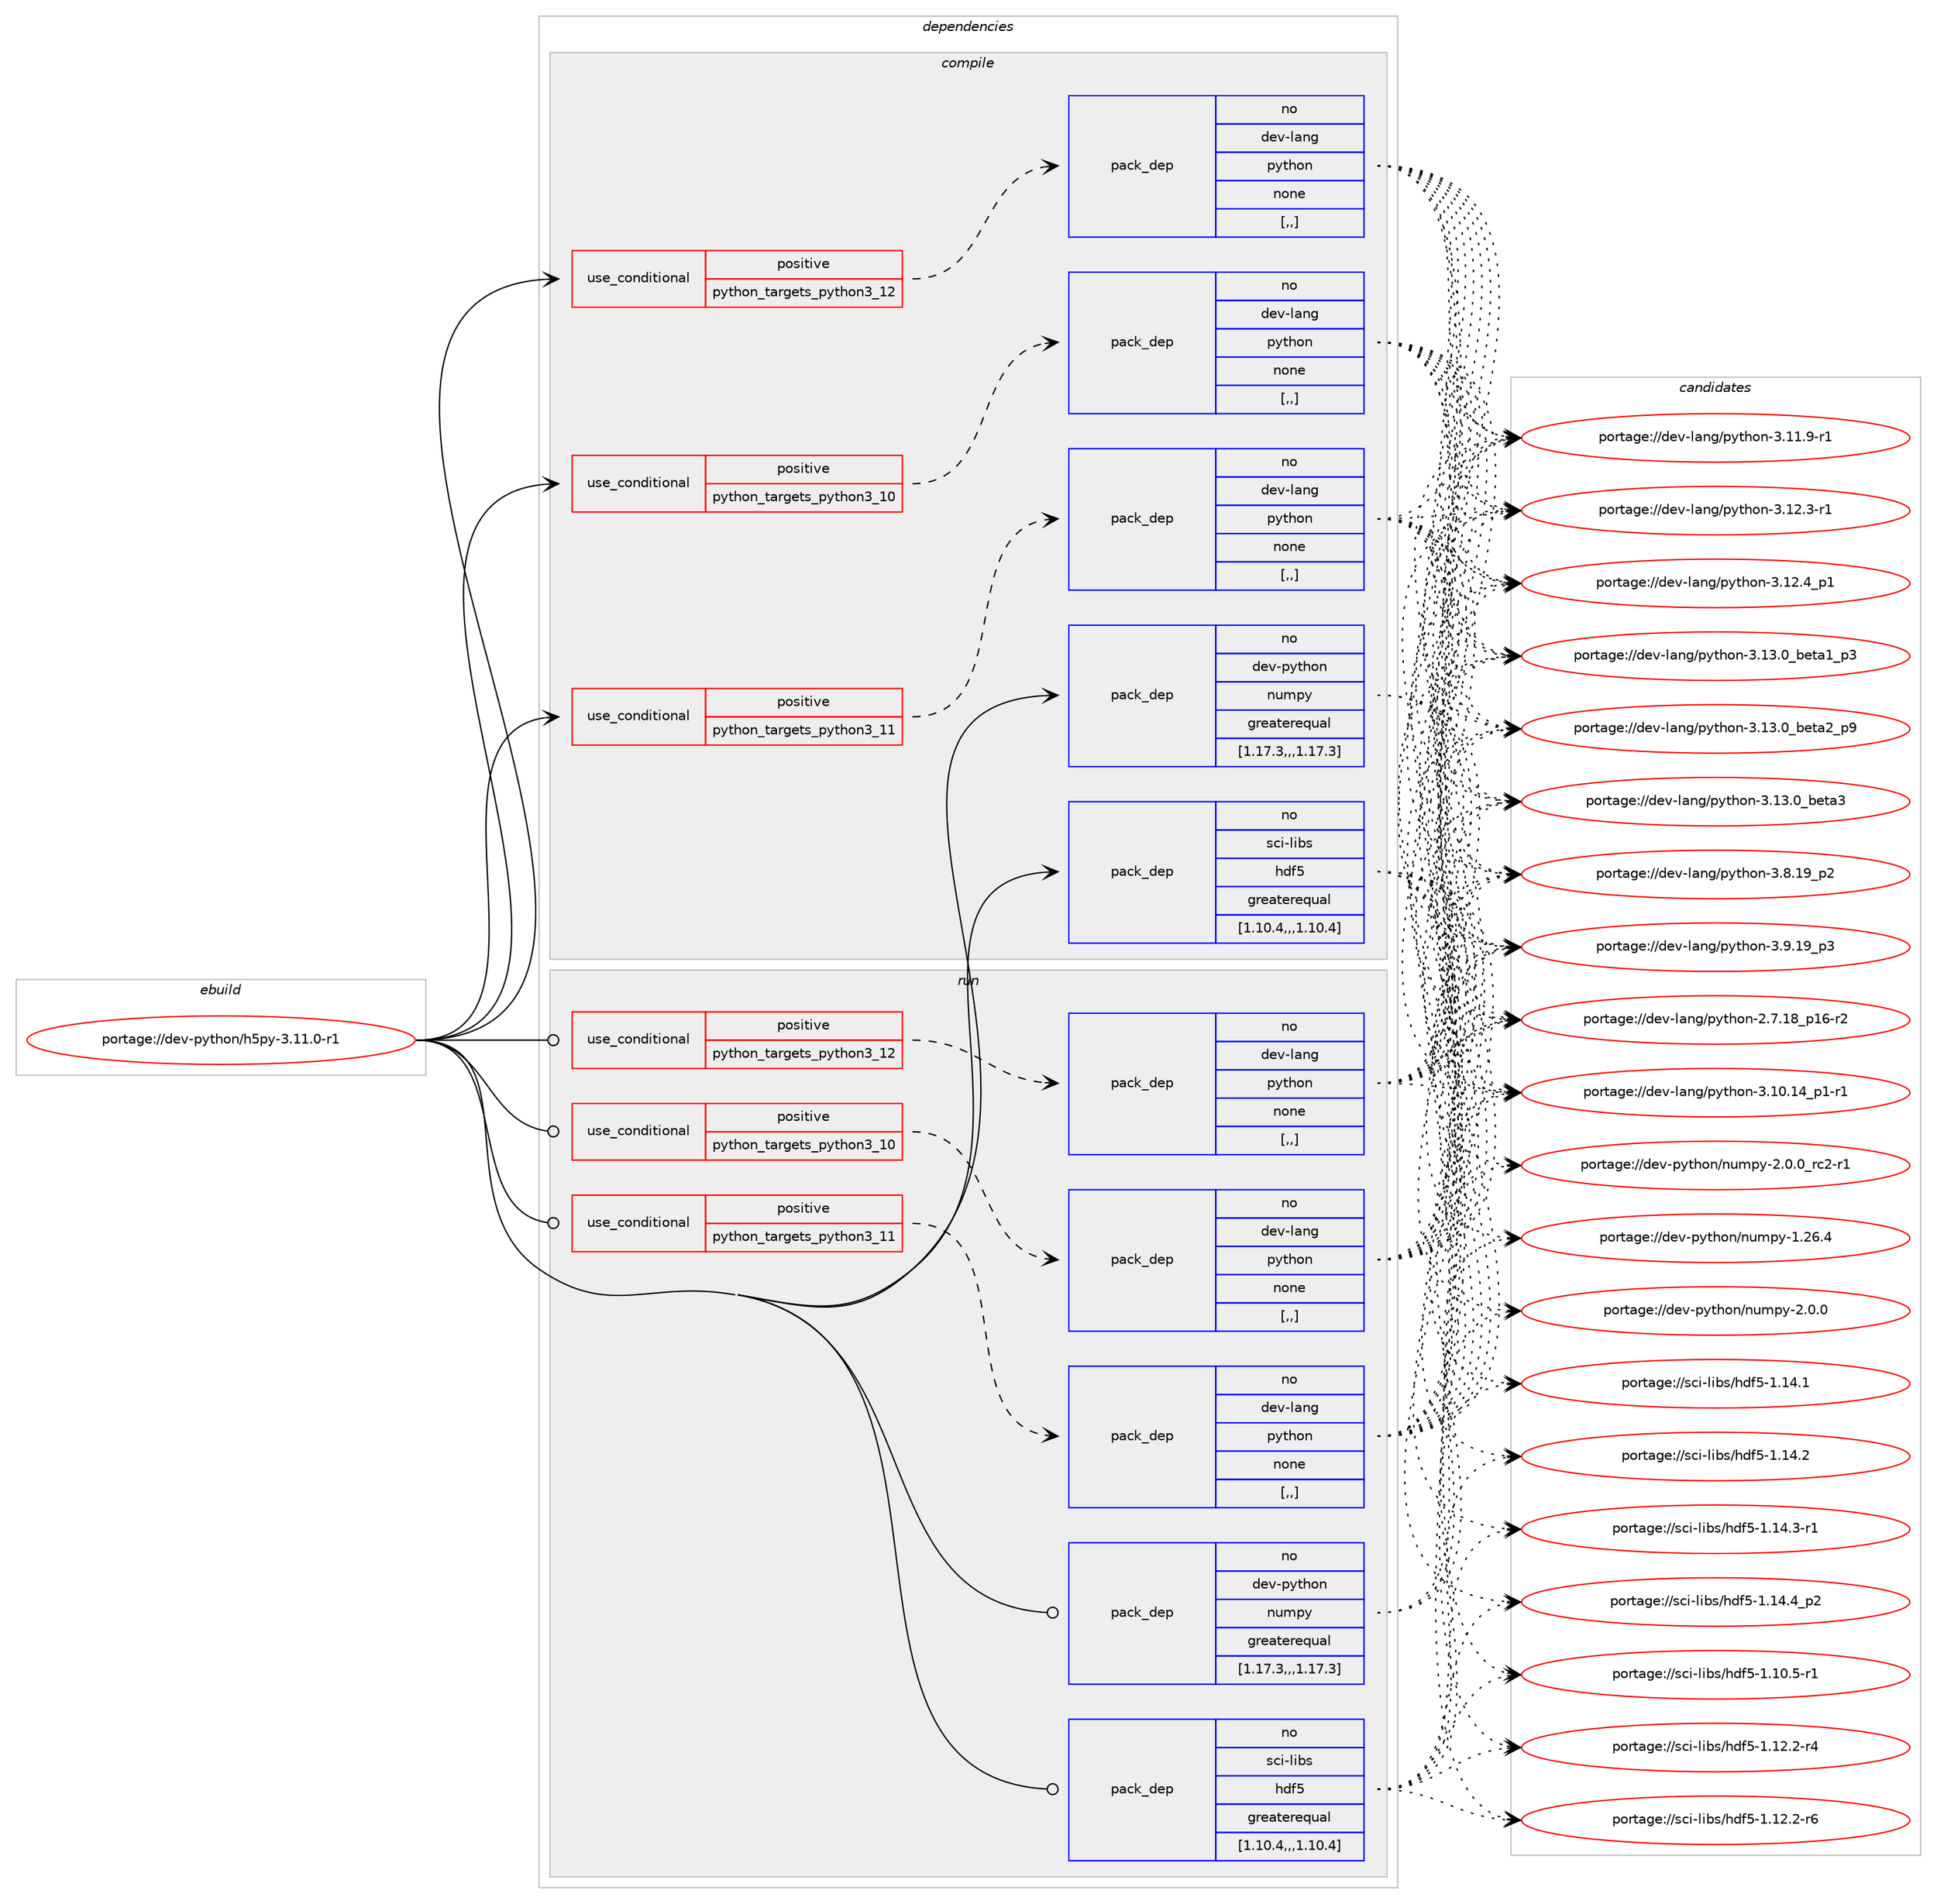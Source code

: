digraph prolog {

# *************
# Graph options
# *************

newrank=true;
concentrate=true;
compound=true;
graph [rankdir=LR,fontname=Helvetica,fontsize=10,ranksep=1.5];#, ranksep=2.5, nodesep=0.2];
edge  [arrowhead=vee];
node  [fontname=Helvetica,fontsize=10];

# **********
# The ebuild
# **********

subgraph cluster_leftcol {
color=gray;
rank=same;
label=<<i>ebuild</i>>;
id [label="portage://dev-python/h5py-3.11.0-r1", color=red, width=4, href="../dev-python/h5py-3.11.0-r1.svg"];
}

# ****************
# The dependencies
# ****************

subgraph cluster_midcol {
color=gray;
label=<<i>dependencies</i>>;
subgraph cluster_compile {
fillcolor="#eeeeee";
style=filled;
label=<<i>compile</i>>;
subgraph cond32280 {
dependency143966 [label=<<TABLE BORDER="0" CELLBORDER="1" CELLSPACING="0" CELLPADDING="4"><TR><TD ROWSPAN="3" CELLPADDING="10">use_conditional</TD></TR><TR><TD>positive</TD></TR><TR><TD>python_targets_python3_10</TD></TR></TABLE>>, shape=none, color=red];
subgraph pack110471 {
dependency143967 [label=<<TABLE BORDER="0" CELLBORDER="1" CELLSPACING="0" CELLPADDING="4" WIDTH="220"><TR><TD ROWSPAN="6" CELLPADDING="30">pack_dep</TD></TR><TR><TD WIDTH="110">no</TD></TR><TR><TD>dev-lang</TD></TR><TR><TD>python</TD></TR><TR><TD>none</TD></TR><TR><TD>[,,]</TD></TR></TABLE>>, shape=none, color=blue];
}
dependency143966:e -> dependency143967:w [weight=20,style="dashed",arrowhead="vee"];
}
id:e -> dependency143966:w [weight=20,style="solid",arrowhead="vee"];
subgraph cond32281 {
dependency143968 [label=<<TABLE BORDER="0" CELLBORDER="1" CELLSPACING="0" CELLPADDING="4"><TR><TD ROWSPAN="3" CELLPADDING="10">use_conditional</TD></TR><TR><TD>positive</TD></TR><TR><TD>python_targets_python3_11</TD></TR></TABLE>>, shape=none, color=red];
subgraph pack110472 {
dependency143969 [label=<<TABLE BORDER="0" CELLBORDER="1" CELLSPACING="0" CELLPADDING="4" WIDTH="220"><TR><TD ROWSPAN="6" CELLPADDING="30">pack_dep</TD></TR><TR><TD WIDTH="110">no</TD></TR><TR><TD>dev-lang</TD></TR><TR><TD>python</TD></TR><TR><TD>none</TD></TR><TR><TD>[,,]</TD></TR></TABLE>>, shape=none, color=blue];
}
dependency143968:e -> dependency143969:w [weight=20,style="dashed",arrowhead="vee"];
}
id:e -> dependency143968:w [weight=20,style="solid",arrowhead="vee"];
subgraph cond32282 {
dependency143970 [label=<<TABLE BORDER="0" CELLBORDER="1" CELLSPACING="0" CELLPADDING="4"><TR><TD ROWSPAN="3" CELLPADDING="10">use_conditional</TD></TR><TR><TD>positive</TD></TR><TR><TD>python_targets_python3_12</TD></TR></TABLE>>, shape=none, color=red];
subgraph pack110473 {
dependency143971 [label=<<TABLE BORDER="0" CELLBORDER="1" CELLSPACING="0" CELLPADDING="4" WIDTH="220"><TR><TD ROWSPAN="6" CELLPADDING="30">pack_dep</TD></TR><TR><TD WIDTH="110">no</TD></TR><TR><TD>dev-lang</TD></TR><TR><TD>python</TD></TR><TR><TD>none</TD></TR><TR><TD>[,,]</TD></TR></TABLE>>, shape=none, color=blue];
}
dependency143970:e -> dependency143971:w [weight=20,style="dashed",arrowhead="vee"];
}
id:e -> dependency143970:w [weight=20,style="solid",arrowhead="vee"];
subgraph pack110474 {
dependency143972 [label=<<TABLE BORDER="0" CELLBORDER="1" CELLSPACING="0" CELLPADDING="4" WIDTH="220"><TR><TD ROWSPAN="6" CELLPADDING="30">pack_dep</TD></TR><TR><TD WIDTH="110">no</TD></TR><TR><TD>dev-python</TD></TR><TR><TD>numpy</TD></TR><TR><TD>greaterequal</TD></TR><TR><TD>[1.17.3,,,1.17.3]</TD></TR></TABLE>>, shape=none, color=blue];
}
id:e -> dependency143972:w [weight=20,style="solid",arrowhead="vee"];
subgraph pack110475 {
dependency143973 [label=<<TABLE BORDER="0" CELLBORDER="1" CELLSPACING="0" CELLPADDING="4" WIDTH="220"><TR><TD ROWSPAN="6" CELLPADDING="30">pack_dep</TD></TR><TR><TD WIDTH="110">no</TD></TR><TR><TD>sci-libs</TD></TR><TR><TD>hdf5</TD></TR><TR><TD>greaterequal</TD></TR><TR><TD>[1.10.4,,,1.10.4]</TD></TR></TABLE>>, shape=none, color=blue];
}
id:e -> dependency143973:w [weight=20,style="solid",arrowhead="vee"];
}
subgraph cluster_compileandrun {
fillcolor="#eeeeee";
style=filled;
label=<<i>compile and run</i>>;
}
subgraph cluster_run {
fillcolor="#eeeeee";
style=filled;
label=<<i>run</i>>;
subgraph cond32283 {
dependency143974 [label=<<TABLE BORDER="0" CELLBORDER="1" CELLSPACING="0" CELLPADDING="4"><TR><TD ROWSPAN="3" CELLPADDING="10">use_conditional</TD></TR><TR><TD>positive</TD></TR><TR><TD>python_targets_python3_10</TD></TR></TABLE>>, shape=none, color=red];
subgraph pack110476 {
dependency143975 [label=<<TABLE BORDER="0" CELLBORDER="1" CELLSPACING="0" CELLPADDING="4" WIDTH="220"><TR><TD ROWSPAN="6" CELLPADDING="30">pack_dep</TD></TR><TR><TD WIDTH="110">no</TD></TR><TR><TD>dev-lang</TD></TR><TR><TD>python</TD></TR><TR><TD>none</TD></TR><TR><TD>[,,]</TD></TR></TABLE>>, shape=none, color=blue];
}
dependency143974:e -> dependency143975:w [weight=20,style="dashed",arrowhead="vee"];
}
id:e -> dependency143974:w [weight=20,style="solid",arrowhead="odot"];
subgraph cond32284 {
dependency143976 [label=<<TABLE BORDER="0" CELLBORDER="1" CELLSPACING="0" CELLPADDING="4"><TR><TD ROWSPAN="3" CELLPADDING="10">use_conditional</TD></TR><TR><TD>positive</TD></TR><TR><TD>python_targets_python3_11</TD></TR></TABLE>>, shape=none, color=red];
subgraph pack110477 {
dependency143977 [label=<<TABLE BORDER="0" CELLBORDER="1" CELLSPACING="0" CELLPADDING="4" WIDTH="220"><TR><TD ROWSPAN="6" CELLPADDING="30">pack_dep</TD></TR><TR><TD WIDTH="110">no</TD></TR><TR><TD>dev-lang</TD></TR><TR><TD>python</TD></TR><TR><TD>none</TD></TR><TR><TD>[,,]</TD></TR></TABLE>>, shape=none, color=blue];
}
dependency143976:e -> dependency143977:w [weight=20,style="dashed",arrowhead="vee"];
}
id:e -> dependency143976:w [weight=20,style="solid",arrowhead="odot"];
subgraph cond32285 {
dependency143978 [label=<<TABLE BORDER="0" CELLBORDER="1" CELLSPACING="0" CELLPADDING="4"><TR><TD ROWSPAN="3" CELLPADDING="10">use_conditional</TD></TR><TR><TD>positive</TD></TR><TR><TD>python_targets_python3_12</TD></TR></TABLE>>, shape=none, color=red];
subgraph pack110478 {
dependency143979 [label=<<TABLE BORDER="0" CELLBORDER="1" CELLSPACING="0" CELLPADDING="4" WIDTH="220"><TR><TD ROWSPAN="6" CELLPADDING="30">pack_dep</TD></TR><TR><TD WIDTH="110">no</TD></TR><TR><TD>dev-lang</TD></TR><TR><TD>python</TD></TR><TR><TD>none</TD></TR><TR><TD>[,,]</TD></TR></TABLE>>, shape=none, color=blue];
}
dependency143978:e -> dependency143979:w [weight=20,style="dashed",arrowhead="vee"];
}
id:e -> dependency143978:w [weight=20,style="solid",arrowhead="odot"];
subgraph pack110479 {
dependency143980 [label=<<TABLE BORDER="0" CELLBORDER="1" CELLSPACING="0" CELLPADDING="4" WIDTH="220"><TR><TD ROWSPAN="6" CELLPADDING="30">pack_dep</TD></TR><TR><TD WIDTH="110">no</TD></TR><TR><TD>dev-python</TD></TR><TR><TD>numpy</TD></TR><TR><TD>greaterequal</TD></TR><TR><TD>[1.17.3,,,1.17.3]</TD></TR></TABLE>>, shape=none, color=blue];
}
id:e -> dependency143980:w [weight=20,style="solid",arrowhead="odot"];
subgraph pack110480 {
dependency143981 [label=<<TABLE BORDER="0" CELLBORDER="1" CELLSPACING="0" CELLPADDING="4" WIDTH="220"><TR><TD ROWSPAN="6" CELLPADDING="30">pack_dep</TD></TR><TR><TD WIDTH="110">no</TD></TR><TR><TD>sci-libs</TD></TR><TR><TD>hdf5</TD></TR><TR><TD>greaterequal</TD></TR><TR><TD>[1.10.4,,,1.10.4]</TD></TR></TABLE>>, shape=none, color=blue];
}
id:e -> dependency143981:w [weight=20,style="solid",arrowhead="odot"];
}
}

# **************
# The candidates
# **************

subgraph cluster_choices {
rank=same;
color=gray;
label=<<i>candidates</i>>;

subgraph choice110471 {
color=black;
nodesep=1;
choice100101118451089711010347112121116104111110455046554649569511249544511450 [label="portage://dev-lang/python-2.7.18_p16-r2", color=red, width=4,href="../dev-lang/python-2.7.18_p16-r2.svg"];
choice100101118451089711010347112121116104111110455146494846495295112494511449 [label="portage://dev-lang/python-3.10.14_p1-r1", color=red, width=4,href="../dev-lang/python-3.10.14_p1-r1.svg"];
choice100101118451089711010347112121116104111110455146494946574511449 [label="portage://dev-lang/python-3.11.9-r1", color=red, width=4,href="../dev-lang/python-3.11.9-r1.svg"];
choice100101118451089711010347112121116104111110455146495046514511449 [label="portage://dev-lang/python-3.12.3-r1", color=red, width=4,href="../dev-lang/python-3.12.3-r1.svg"];
choice100101118451089711010347112121116104111110455146495046529511249 [label="portage://dev-lang/python-3.12.4_p1", color=red, width=4,href="../dev-lang/python-3.12.4_p1.svg"];
choice10010111845108971101034711212111610411111045514649514648959810111697499511251 [label="portage://dev-lang/python-3.13.0_beta1_p3", color=red, width=4,href="../dev-lang/python-3.13.0_beta1_p3.svg"];
choice10010111845108971101034711212111610411111045514649514648959810111697509511257 [label="portage://dev-lang/python-3.13.0_beta2_p9", color=red, width=4,href="../dev-lang/python-3.13.0_beta2_p9.svg"];
choice1001011184510897110103471121211161041111104551464951464895981011169751 [label="portage://dev-lang/python-3.13.0_beta3", color=red, width=4,href="../dev-lang/python-3.13.0_beta3.svg"];
choice100101118451089711010347112121116104111110455146564649579511250 [label="portage://dev-lang/python-3.8.19_p2", color=red, width=4,href="../dev-lang/python-3.8.19_p2.svg"];
choice100101118451089711010347112121116104111110455146574649579511251 [label="portage://dev-lang/python-3.9.19_p3", color=red, width=4,href="../dev-lang/python-3.9.19_p3.svg"];
dependency143967:e -> choice100101118451089711010347112121116104111110455046554649569511249544511450:w [style=dotted,weight="100"];
dependency143967:e -> choice100101118451089711010347112121116104111110455146494846495295112494511449:w [style=dotted,weight="100"];
dependency143967:e -> choice100101118451089711010347112121116104111110455146494946574511449:w [style=dotted,weight="100"];
dependency143967:e -> choice100101118451089711010347112121116104111110455146495046514511449:w [style=dotted,weight="100"];
dependency143967:e -> choice100101118451089711010347112121116104111110455146495046529511249:w [style=dotted,weight="100"];
dependency143967:e -> choice10010111845108971101034711212111610411111045514649514648959810111697499511251:w [style=dotted,weight="100"];
dependency143967:e -> choice10010111845108971101034711212111610411111045514649514648959810111697509511257:w [style=dotted,weight="100"];
dependency143967:e -> choice1001011184510897110103471121211161041111104551464951464895981011169751:w [style=dotted,weight="100"];
dependency143967:e -> choice100101118451089711010347112121116104111110455146564649579511250:w [style=dotted,weight="100"];
dependency143967:e -> choice100101118451089711010347112121116104111110455146574649579511251:w [style=dotted,weight="100"];
}
subgraph choice110472 {
color=black;
nodesep=1;
choice100101118451089711010347112121116104111110455046554649569511249544511450 [label="portage://dev-lang/python-2.7.18_p16-r2", color=red, width=4,href="../dev-lang/python-2.7.18_p16-r2.svg"];
choice100101118451089711010347112121116104111110455146494846495295112494511449 [label="portage://dev-lang/python-3.10.14_p1-r1", color=red, width=4,href="../dev-lang/python-3.10.14_p1-r1.svg"];
choice100101118451089711010347112121116104111110455146494946574511449 [label="portage://dev-lang/python-3.11.9-r1", color=red, width=4,href="../dev-lang/python-3.11.9-r1.svg"];
choice100101118451089711010347112121116104111110455146495046514511449 [label="portage://dev-lang/python-3.12.3-r1", color=red, width=4,href="../dev-lang/python-3.12.3-r1.svg"];
choice100101118451089711010347112121116104111110455146495046529511249 [label="portage://dev-lang/python-3.12.4_p1", color=red, width=4,href="../dev-lang/python-3.12.4_p1.svg"];
choice10010111845108971101034711212111610411111045514649514648959810111697499511251 [label="portage://dev-lang/python-3.13.0_beta1_p3", color=red, width=4,href="../dev-lang/python-3.13.0_beta1_p3.svg"];
choice10010111845108971101034711212111610411111045514649514648959810111697509511257 [label="portage://dev-lang/python-3.13.0_beta2_p9", color=red, width=4,href="../dev-lang/python-3.13.0_beta2_p9.svg"];
choice1001011184510897110103471121211161041111104551464951464895981011169751 [label="portage://dev-lang/python-3.13.0_beta3", color=red, width=4,href="../dev-lang/python-3.13.0_beta3.svg"];
choice100101118451089711010347112121116104111110455146564649579511250 [label="portage://dev-lang/python-3.8.19_p2", color=red, width=4,href="../dev-lang/python-3.8.19_p2.svg"];
choice100101118451089711010347112121116104111110455146574649579511251 [label="portage://dev-lang/python-3.9.19_p3", color=red, width=4,href="../dev-lang/python-3.9.19_p3.svg"];
dependency143969:e -> choice100101118451089711010347112121116104111110455046554649569511249544511450:w [style=dotted,weight="100"];
dependency143969:e -> choice100101118451089711010347112121116104111110455146494846495295112494511449:w [style=dotted,weight="100"];
dependency143969:e -> choice100101118451089711010347112121116104111110455146494946574511449:w [style=dotted,weight="100"];
dependency143969:e -> choice100101118451089711010347112121116104111110455146495046514511449:w [style=dotted,weight="100"];
dependency143969:e -> choice100101118451089711010347112121116104111110455146495046529511249:w [style=dotted,weight="100"];
dependency143969:e -> choice10010111845108971101034711212111610411111045514649514648959810111697499511251:w [style=dotted,weight="100"];
dependency143969:e -> choice10010111845108971101034711212111610411111045514649514648959810111697509511257:w [style=dotted,weight="100"];
dependency143969:e -> choice1001011184510897110103471121211161041111104551464951464895981011169751:w [style=dotted,weight="100"];
dependency143969:e -> choice100101118451089711010347112121116104111110455146564649579511250:w [style=dotted,weight="100"];
dependency143969:e -> choice100101118451089711010347112121116104111110455146574649579511251:w [style=dotted,weight="100"];
}
subgraph choice110473 {
color=black;
nodesep=1;
choice100101118451089711010347112121116104111110455046554649569511249544511450 [label="portage://dev-lang/python-2.7.18_p16-r2", color=red, width=4,href="../dev-lang/python-2.7.18_p16-r2.svg"];
choice100101118451089711010347112121116104111110455146494846495295112494511449 [label="portage://dev-lang/python-3.10.14_p1-r1", color=red, width=4,href="../dev-lang/python-3.10.14_p1-r1.svg"];
choice100101118451089711010347112121116104111110455146494946574511449 [label="portage://dev-lang/python-3.11.9-r1", color=red, width=4,href="../dev-lang/python-3.11.9-r1.svg"];
choice100101118451089711010347112121116104111110455146495046514511449 [label="portage://dev-lang/python-3.12.3-r1", color=red, width=4,href="../dev-lang/python-3.12.3-r1.svg"];
choice100101118451089711010347112121116104111110455146495046529511249 [label="portage://dev-lang/python-3.12.4_p1", color=red, width=4,href="../dev-lang/python-3.12.4_p1.svg"];
choice10010111845108971101034711212111610411111045514649514648959810111697499511251 [label="portage://dev-lang/python-3.13.0_beta1_p3", color=red, width=4,href="../dev-lang/python-3.13.0_beta1_p3.svg"];
choice10010111845108971101034711212111610411111045514649514648959810111697509511257 [label="portage://dev-lang/python-3.13.0_beta2_p9", color=red, width=4,href="../dev-lang/python-3.13.0_beta2_p9.svg"];
choice1001011184510897110103471121211161041111104551464951464895981011169751 [label="portage://dev-lang/python-3.13.0_beta3", color=red, width=4,href="../dev-lang/python-3.13.0_beta3.svg"];
choice100101118451089711010347112121116104111110455146564649579511250 [label="portage://dev-lang/python-3.8.19_p2", color=red, width=4,href="../dev-lang/python-3.8.19_p2.svg"];
choice100101118451089711010347112121116104111110455146574649579511251 [label="portage://dev-lang/python-3.9.19_p3", color=red, width=4,href="../dev-lang/python-3.9.19_p3.svg"];
dependency143971:e -> choice100101118451089711010347112121116104111110455046554649569511249544511450:w [style=dotted,weight="100"];
dependency143971:e -> choice100101118451089711010347112121116104111110455146494846495295112494511449:w [style=dotted,weight="100"];
dependency143971:e -> choice100101118451089711010347112121116104111110455146494946574511449:w [style=dotted,weight="100"];
dependency143971:e -> choice100101118451089711010347112121116104111110455146495046514511449:w [style=dotted,weight="100"];
dependency143971:e -> choice100101118451089711010347112121116104111110455146495046529511249:w [style=dotted,weight="100"];
dependency143971:e -> choice10010111845108971101034711212111610411111045514649514648959810111697499511251:w [style=dotted,weight="100"];
dependency143971:e -> choice10010111845108971101034711212111610411111045514649514648959810111697509511257:w [style=dotted,weight="100"];
dependency143971:e -> choice1001011184510897110103471121211161041111104551464951464895981011169751:w [style=dotted,weight="100"];
dependency143971:e -> choice100101118451089711010347112121116104111110455146564649579511250:w [style=dotted,weight="100"];
dependency143971:e -> choice100101118451089711010347112121116104111110455146574649579511251:w [style=dotted,weight="100"];
}
subgraph choice110474 {
color=black;
nodesep=1;
choice100101118451121211161041111104711011710911212145494650544652 [label="portage://dev-python/numpy-1.26.4", color=red, width=4,href="../dev-python/numpy-1.26.4.svg"];
choice1001011184511212111610411111047110117109112121455046484648 [label="portage://dev-python/numpy-2.0.0", color=red, width=4,href="../dev-python/numpy-2.0.0.svg"];
choice10010111845112121116104111110471101171091121214550464846489511499504511449 [label="portage://dev-python/numpy-2.0.0_rc2-r1", color=red, width=4,href="../dev-python/numpy-2.0.0_rc2-r1.svg"];
dependency143972:e -> choice100101118451121211161041111104711011710911212145494650544652:w [style=dotted,weight="100"];
dependency143972:e -> choice1001011184511212111610411111047110117109112121455046484648:w [style=dotted,weight="100"];
dependency143972:e -> choice10010111845112121116104111110471101171091121214550464846489511499504511449:w [style=dotted,weight="100"];
}
subgraph choice110475 {
color=black;
nodesep=1;
choice1159910545108105981154710410010253454946494846534511449 [label="portage://sci-libs/hdf5-1.10.5-r1", color=red, width=4,href="../sci-libs/hdf5-1.10.5-r1.svg"];
choice1159910545108105981154710410010253454946495046504511452 [label="portage://sci-libs/hdf5-1.12.2-r4", color=red, width=4,href="../sci-libs/hdf5-1.12.2-r4.svg"];
choice1159910545108105981154710410010253454946495046504511454 [label="portage://sci-libs/hdf5-1.12.2-r6", color=red, width=4,href="../sci-libs/hdf5-1.12.2-r6.svg"];
choice115991054510810598115471041001025345494649524649 [label="portage://sci-libs/hdf5-1.14.1", color=red, width=4,href="../sci-libs/hdf5-1.14.1.svg"];
choice115991054510810598115471041001025345494649524650 [label="portage://sci-libs/hdf5-1.14.2", color=red, width=4,href="../sci-libs/hdf5-1.14.2.svg"];
choice1159910545108105981154710410010253454946495246514511449 [label="portage://sci-libs/hdf5-1.14.3-r1", color=red, width=4,href="../sci-libs/hdf5-1.14.3-r1.svg"];
choice1159910545108105981154710410010253454946495246529511250 [label="portage://sci-libs/hdf5-1.14.4_p2", color=red, width=4,href="../sci-libs/hdf5-1.14.4_p2.svg"];
dependency143973:e -> choice1159910545108105981154710410010253454946494846534511449:w [style=dotted,weight="100"];
dependency143973:e -> choice1159910545108105981154710410010253454946495046504511452:w [style=dotted,weight="100"];
dependency143973:e -> choice1159910545108105981154710410010253454946495046504511454:w [style=dotted,weight="100"];
dependency143973:e -> choice115991054510810598115471041001025345494649524649:w [style=dotted,weight="100"];
dependency143973:e -> choice115991054510810598115471041001025345494649524650:w [style=dotted,weight="100"];
dependency143973:e -> choice1159910545108105981154710410010253454946495246514511449:w [style=dotted,weight="100"];
dependency143973:e -> choice1159910545108105981154710410010253454946495246529511250:w [style=dotted,weight="100"];
}
subgraph choice110476 {
color=black;
nodesep=1;
choice100101118451089711010347112121116104111110455046554649569511249544511450 [label="portage://dev-lang/python-2.7.18_p16-r2", color=red, width=4,href="../dev-lang/python-2.7.18_p16-r2.svg"];
choice100101118451089711010347112121116104111110455146494846495295112494511449 [label="portage://dev-lang/python-3.10.14_p1-r1", color=red, width=4,href="../dev-lang/python-3.10.14_p1-r1.svg"];
choice100101118451089711010347112121116104111110455146494946574511449 [label="portage://dev-lang/python-3.11.9-r1", color=red, width=4,href="../dev-lang/python-3.11.9-r1.svg"];
choice100101118451089711010347112121116104111110455146495046514511449 [label="portage://dev-lang/python-3.12.3-r1", color=red, width=4,href="../dev-lang/python-3.12.3-r1.svg"];
choice100101118451089711010347112121116104111110455146495046529511249 [label="portage://dev-lang/python-3.12.4_p1", color=red, width=4,href="../dev-lang/python-3.12.4_p1.svg"];
choice10010111845108971101034711212111610411111045514649514648959810111697499511251 [label="portage://dev-lang/python-3.13.0_beta1_p3", color=red, width=4,href="../dev-lang/python-3.13.0_beta1_p3.svg"];
choice10010111845108971101034711212111610411111045514649514648959810111697509511257 [label="portage://dev-lang/python-3.13.0_beta2_p9", color=red, width=4,href="../dev-lang/python-3.13.0_beta2_p9.svg"];
choice1001011184510897110103471121211161041111104551464951464895981011169751 [label="portage://dev-lang/python-3.13.0_beta3", color=red, width=4,href="../dev-lang/python-3.13.0_beta3.svg"];
choice100101118451089711010347112121116104111110455146564649579511250 [label="portage://dev-lang/python-3.8.19_p2", color=red, width=4,href="../dev-lang/python-3.8.19_p2.svg"];
choice100101118451089711010347112121116104111110455146574649579511251 [label="portage://dev-lang/python-3.9.19_p3", color=red, width=4,href="../dev-lang/python-3.9.19_p3.svg"];
dependency143975:e -> choice100101118451089711010347112121116104111110455046554649569511249544511450:w [style=dotted,weight="100"];
dependency143975:e -> choice100101118451089711010347112121116104111110455146494846495295112494511449:w [style=dotted,weight="100"];
dependency143975:e -> choice100101118451089711010347112121116104111110455146494946574511449:w [style=dotted,weight="100"];
dependency143975:e -> choice100101118451089711010347112121116104111110455146495046514511449:w [style=dotted,weight="100"];
dependency143975:e -> choice100101118451089711010347112121116104111110455146495046529511249:w [style=dotted,weight="100"];
dependency143975:e -> choice10010111845108971101034711212111610411111045514649514648959810111697499511251:w [style=dotted,weight="100"];
dependency143975:e -> choice10010111845108971101034711212111610411111045514649514648959810111697509511257:w [style=dotted,weight="100"];
dependency143975:e -> choice1001011184510897110103471121211161041111104551464951464895981011169751:w [style=dotted,weight="100"];
dependency143975:e -> choice100101118451089711010347112121116104111110455146564649579511250:w [style=dotted,weight="100"];
dependency143975:e -> choice100101118451089711010347112121116104111110455146574649579511251:w [style=dotted,weight="100"];
}
subgraph choice110477 {
color=black;
nodesep=1;
choice100101118451089711010347112121116104111110455046554649569511249544511450 [label="portage://dev-lang/python-2.7.18_p16-r2", color=red, width=4,href="../dev-lang/python-2.7.18_p16-r2.svg"];
choice100101118451089711010347112121116104111110455146494846495295112494511449 [label="portage://dev-lang/python-3.10.14_p1-r1", color=red, width=4,href="../dev-lang/python-3.10.14_p1-r1.svg"];
choice100101118451089711010347112121116104111110455146494946574511449 [label="portage://dev-lang/python-3.11.9-r1", color=red, width=4,href="../dev-lang/python-3.11.9-r1.svg"];
choice100101118451089711010347112121116104111110455146495046514511449 [label="portage://dev-lang/python-3.12.3-r1", color=red, width=4,href="../dev-lang/python-3.12.3-r1.svg"];
choice100101118451089711010347112121116104111110455146495046529511249 [label="portage://dev-lang/python-3.12.4_p1", color=red, width=4,href="../dev-lang/python-3.12.4_p1.svg"];
choice10010111845108971101034711212111610411111045514649514648959810111697499511251 [label="portage://dev-lang/python-3.13.0_beta1_p3", color=red, width=4,href="../dev-lang/python-3.13.0_beta1_p3.svg"];
choice10010111845108971101034711212111610411111045514649514648959810111697509511257 [label="portage://dev-lang/python-3.13.0_beta2_p9", color=red, width=4,href="../dev-lang/python-3.13.0_beta2_p9.svg"];
choice1001011184510897110103471121211161041111104551464951464895981011169751 [label="portage://dev-lang/python-3.13.0_beta3", color=red, width=4,href="../dev-lang/python-3.13.0_beta3.svg"];
choice100101118451089711010347112121116104111110455146564649579511250 [label="portage://dev-lang/python-3.8.19_p2", color=red, width=4,href="../dev-lang/python-3.8.19_p2.svg"];
choice100101118451089711010347112121116104111110455146574649579511251 [label="portage://dev-lang/python-3.9.19_p3", color=red, width=4,href="../dev-lang/python-3.9.19_p3.svg"];
dependency143977:e -> choice100101118451089711010347112121116104111110455046554649569511249544511450:w [style=dotted,weight="100"];
dependency143977:e -> choice100101118451089711010347112121116104111110455146494846495295112494511449:w [style=dotted,weight="100"];
dependency143977:e -> choice100101118451089711010347112121116104111110455146494946574511449:w [style=dotted,weight="100"];
dependency143977:e -> choice100101118451089711010347112121116104111110455146495046514511449:w [style=dotted,weight="100"];
dependency143977:e -> choice100101118451089711010347112121116104111110455146495046529511249:w [style=dotted,weight="100"];
dependency143977:e -> choice10010111845108971101034711212111610411111045514649514648959810111697499511251:w [style=dotted,weight="100"];
dependency143977:e -> choice10010111845108971101034711212111610411111045514649514648959810111697509511257:w [style=dotted,weight="100"];
dependency143977:e -> choice1001011184510897110103471121211161041111104551464951464895981011169751:w [style=dotted,weight="100"];
dependency143977:e -> choice100101118451089711010347112121116104111110455146564649579511250:w [style=dotted,weight="100"];
dependency143977:e -> choice100101118451089711010347112121116104111110455146574649579511251:w [style=dotted,weight="100"];
}
subgraph choice110478 {
color=black;
nodesep=1;
choice100101118451089711010347112121116104111110455046554649569511249544511450 [label="portage://dev-lang/python-2.7.18_p16-r2", color=red, width=4,href="../dev-lang/python-2.7.18_p16-r2.svg"];
choice100101118451089711010347112121116104111110455146494846495295112494511449 [label="portage://dev-lang/python-3.10.14_p1-r1", color=red, width=4,href="../dev-lang/python-3.10.14_p1-r1.svg"];
choice100101118451089711010347112121116104111110455146494946574511449 [label="portage://dev-lang/python-3.11.9-r1", color=red, width=4,href="../dev-lang/python-3.11.9-r1.svg"];
choice100101118451089711010347112121116104111110455146495046514511449 [label="portage://dev-lang/python-3.12.3-r1", color=red, width=4,href="../dev-lang/python-3.12.3-r1.svg"];
choice100101118451089711010347112121116104111110455146495046529511249 [label="portage://dev-lang/python-3.12.4_p1", color=red, width=4,href="../dev-lang/python-3.12.4_p1.svg"];
choice10010111845108971101034711212111610411111045514649514648959810111697499511251 [label="portage://dev-lang/python-3.13.0_beta1_p3", color=red, width=4,href="../dev-lang/python-3.13.0_beta1_p3.svg"];
choice10010111845108971101034711212111610411111045514649514648959810111697509511257 [label="portage://dev-lang/python-3.13.0_beta2_p9", color=red, width=4,href="../dev-lang/python-3.13.0_beta2_p9.svg"];
choice1001011184510897110103471121211161041111104551464951464895981011169751 [label="portage://dev-lang/python-3.13.0_beta3", color=red, width=4,href="../dev-lang/python-3.13.0_beta3.svg"];
choice100101118451089711010347112121116104111110455146564649579511250 [label="portage://dev-lang/python-3.8.19_p2", color=red, width=4,href="../dev-lang/python-3.8.19_p2.svg"];
choice100101118451089711010347112121116104111110455146574649579511251 [label="portage://dev-lang/python-3.9.19_p3", color=red, width=4,href="../dev-lang/python-3.9.19_p3.svg"];
dependency143979:e -> choice100101118451089711010347112121116104111110455046554649569511249544511450:w [style=dotted,weight="100"];
dependency143979:e -> choice100101118451089711010347112121116104111110455146494846495295112494511449:w [style=dotted,weight="100"];
dependency143979:e -> choice100101118451089711010347112121116104111110455146494946574511449:w [style=dotted,weight="100"];
dependency143979:e -> choice100101118451089711010347112121116104111110455146495046514511449:w [style=dotted,weight="100"];
dependency143979:e -> choice100101118451089711010347112121116104111110455146495046529511249:w [style=dotted,weight="100"];
dependency143979:e -> choice10010111845108971101034711212111610411111045514649514648959810111697499511251:w [style=dotted,weight="100"];
dependency143979:e -> choice10010111845108971101034711212111610411111045514649514648959810111697509511257:w [style=dotted,weight="100"];
dependency143979:e -> choice1001011184510897110103471121211161041111104551464951464895981011169751:w [style=dotted,weight="100"];
dependency143979:e -> choice100101118451089711010347112121116104111110455146564649579511250:w [style=dotted,weight="100"];
dependency143979:e -> choice100101118451089711010347112121116104111110455146574649579511251:w [style=dotted,weight="100"];
}
subgraph choice110479 {
color=black;
nodesep=1;
choice100101118451121211161041111104711011710911212145494650544652 [label="portage://dev-python/numpy-1.26.4", color=red, width=4,href="../dev-python/numpy-1.26.4.svg"];
choice1001011184511212111610411111047110117109112121455046484648 [label="portage://dev-python/numpy-2.0.0", color=red, width=4,href="../dev-python/numpy-2.0.0.svg"];
choice10010111845112121116104111110471101171091121214550464846489511499504511449 [label="portage://dev-python/numpy-2.0.0_rc2-r1", color=red, width=4,href="../dev-python/numpy-2.0.0_rc2-r1.svg"];
dependency143980:e -> choice100101118451121211161041111104711011710911212145494650544652:w [style=dotted,weight="100"];
dependency143980:e -> choice1001011184511212111610411111047110117109112121455046484648:w [style=dotted,weight="100"];
dependency143980:e -> choice10010111845112121116104111110471101171091121214550464846489511499504511449:w [style=dotted,weight="100"];
}
subgraph choice110480 {
color=black;
nodesep=1;
choice1159910545108105981154710410010253454946494846534511449 [label="portage://sci-libs/hdf5-1.10.5-r1", color=red, width=4,href="../sci-libs/hdf5-1.10.5-r1.svg"];
choice1159910545108105981154710410010253454946495046504511452 [label="portage://sci-libs/hdf5-1.12.2-r4", color=red, width=4,href="../sci-libs/hdf5-1.12.2-r4.svg"];
choice1159910545108105981154710410010253454946495046504511454 [label="portage://sci-libs/hdf5-1.12.2-r6", color=red, width=4,href="../sci-libs/hdf5-1.12.2-r6.svg"];
choice115991054510810598115471041001025345494649524649 [label="portage://sci-libs/hdf5-1.14.1", color=red, width=4,href="../sci-libs/hdf5-1.14.1.svg"];
choice115991054510810598115471041001025345494649524650 [label="portage://sci-libs/hdf5-1.14.2", color=red, width=4,href="../sci-libs/hdf5-1.14.2.svg"];
choice1159910545108105981154710410010253454946495246514511449 [label="portage://sci-libs/hdf5-1.14.3-r1", color=red, width=4,href="../sci-libs/hdf5-1.14.3-r1.svg"];
choice1159910545108105981154710410010253454946495246529511250 [label="portage://sci-libs/hdf5-1.14.4_p2", color=red, width=4,href="../sci-libs/hdf5-1.14.4_p2.svg"];
dependency143981:e -> choice1159910545108105981154710410010253454946494846534511449:w [style=dotted,weight="100"];
dependency143981:e -> choice1159910545108105981154710410010253454946495046504511452:w [style=dotted,weight="100"];
dependency143981:e -> choice1159910545108105981154710410010253454946495046504511454:w [style=dotted,weight="100"];
dependency143981:e -> choice115991054510810598115471041001025345494649524649:w [style=dotted,weight="100"];
dependency143981:e -> choice115991054510810598115471041001025345494649524650:w [style=dotted,weight="100"];
dependency143981:e -> choice1159910545108105981154710410010253454946495246514511449:w [style=dotted,weight="100"];
dependency143981:e -> choice1159910545108105981154710410010253454946495246529511250:w [style=dotted,weight="100"];
}
}

}
